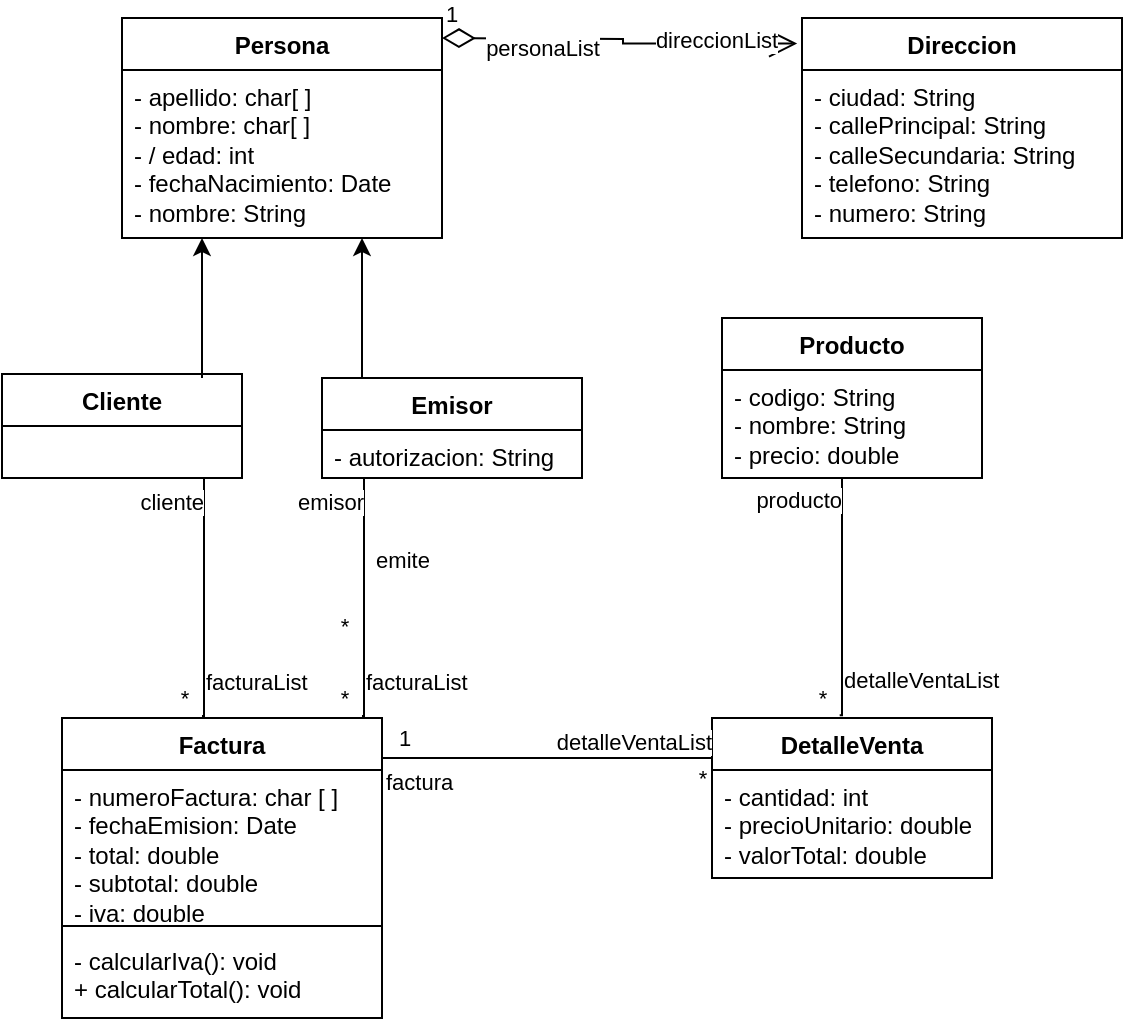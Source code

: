 <mxfile version="22.0.8" type="github">
  <diagram name="Página-1" id="kxIgqLKnhI_vOgzlAoR8">
    <mxGraphModel dx="1216" dy="499" grid="1" gridSize="10" guides="1" tooltips="1" connect="1" arrows="1" fold="1" page="1" pageScale="1" pageWidth="827" pageHeight="1169" math="0" shadow="0">
      <root>
        <mxCell id="0" />
        <mxCell id="1" parent="0" />
        <mxCell id="Hna9o7ilTbOxUqzcRnTb-1" value="Cliente" style="swimlane;fontStyle=1;align=center;verticalAlign=top;childLayout=stackLayout;horizontal=1;startSize=26;horizontalStack=0;resizeParent=1;resizeParentMax=0;resizeLast=0;collapsible=1;marginBottom=0;whiteSpace=wrap;html=1;" vertex="1" parent="1">
          <mxGeometry x="160" y="188" width="120" height="52" as="geometry" />
        </mxCell>
        <mxCell id="Hna9o7ilTbOxUqzcRnTb-5" value="Persona" style="swimlane;fontStyle=1;align=center;verticalAlign=top;childLayout=stackLayout;horizontal=1;startSize=26;horizontalStack=0;resizeParent=1;resizeParentMax=0;resizeLast=0;collapsible=1;marginBottom=0;whiteSpace=wrap;html=1;" vertex="1" parent="1">
          <mxGeometry x="220" y="10" width="160" height="110" as="geometry" />
        </mxCell>
        <mxCell id="Hna9o7ilTbOxUqzcRnTb-6" value="- apellido: char[ ]&lt;br&gt;- nombre: char[ ]&lt;br&gt;- / edad: int&lt;br&gt;- fechaNacimiento: Date&lt;br&gt;- nombre: String" style="text;strokeColor=none;fillColor=none;align=left;verticalAlign=top;spacingLeft=4;spacingRight=4;overflow=hidden;rotatable=0;points=[[0,0.5],[1,0.5]];portConstraint=eastwest;whiteSpace=wrap;html=1;" vertex="1" parent="Hna9o7ilTbOxUqzcRnTb-5">
          <mxGeometry y="26" width="160" height="84" as="geometry" />
        </mxCell>
        <mxCell id="Hna9o7ilTbOxUqzcRnTb-16" value="" style="endArrow=classic;html=1;rounded=0;" edge="1" parent="1">
          <mxGeometry width="50" height="50" relative="1" as="geometry">
            <mxPoint x="260" y="190" as="sourcePoint" />
            <mxPoint x="260" y="120" as="targetPoint" />
          </mxGeometry>
        </mxCell>
        <mxCell id="Hna9o7ilTbOxUqzcRnTb-18" value="" style="endArrow=classic;html=1;rounded=0;exitX=0.5;exitY=0;exitDx=0;exitDy=0;" edge="1" parent="1">
          <mxGeometry width="50" height="50" relative="1" as="geometry">
            <mxPoint x="340" y="200" as="sourcePoint" />
            <mxPoint x="340" y="120" as="targetPoint" />
          </mxGeometry>
        </mxCell>
        <mxCell id="Hna9o7ilTbOxUqzcRnTb-19" value="Direccion" style="swimlane;fontStyle=1;align=center;verticalAlign=top;childLayout=stackLayout;horizontal=1;startSize=26;horizontalStack=0;resizeParent=1;resizeParentMax=0;resizeLast=0;collapsible=1;marginBottom=0;whiteSpace=wrap;html=1;" vertex="1" parent="1">
          <mxGeometry x="560" y="10" width="160" height="110" as="geometry" />
        </mxCell>
        <mxCell id="Hna9o7ilTbOxUqzcRnTb-20" value="- ciudad: String&lt;br&gt;- callePrincipal: String&lt;br&gt;- calleSecundaria: String&lt;br&gt;- telefono: String&lt;br&gt;- numero: String" style="text;strokeColor=none;fillColor=none;align=left;verticalAlign=top;spacingLeft=4;spacingRight=4;overflow=hidden;rotatable=0;points=[[0,0.5],[1,0.5]];portConstraint=eastwest;whiteSpace=wrap;html=1;" vertex="1" parent="Hna9o7ilTbOxUqzcRnTb-19">
          <mxGeometry y="26" width="160" height="84" as="geometry" />
        </mxCell>
        <mxCell id="Hna9o7ilTbOxUqzcRnTb-25" value="1" style="endArrow=open;html=1;endSize=12;startArrow=diamondThin;startSize=14;startFill=0;edgeStyle=orthogonalEdgeStyle;align=left;verticalAlign=bottom;rounded=0;entryX=-0.015;entryY=0.116;entryDx=0;entryDy=0;entryPerimeter=0;" edge="1" parent="1" target="Hna9o7ilTbOxUqzcRnTb-19">
          <mxGeometry x="-1" y="3" relative="1" as="geometry">
            <mxPoint x="380" y="20" as="sourcePoint" />
            <mxPoint x="540" y="20" as="targetPoint" />
          </mxGeometry>
        </mxCell>
        <mxCell id="Hna9o7ilTbOxUqzcRnTb-26" value="personaList" style="edgeLabel;html=1;align=center;verticalAlign=middle;resizable=0;points=[];" vertex="1" connectable="0" parent="Hna9o7ilTbOxUqzcRnTb-25">
          <mxGeometry x="-0.461" y="-4" relative="1" as="geometry">
            <mxPoint x="1" as="offset" />
          </mxGeometry>
        </mxCell>
        <mxCell id="Hna9o7ilTbOxUqzcRnTb-27" value="direccionList" style="edgeLabel;html=1;align=center;verticalAlign=middle;resizable=0;points=[];" vertex="1" connectable="0" parent="Hna9o7ilTbOxUqzcRnTb-25">
          <mxGeometry x="0.562" y="2" relative="1" as="geometry">
            <mxPoint x="-1" as="offset" />
          </mxGeometry>
        </mxCell>
        <mxCell id="Hna9o7ilTbOxUqzcRnTb-28" value="Factura" style="swimlane;fontStyle=1;align=center;verticalAlign=top;childLayout=stackLayout;horizontal=1;startSize=26;horizontalStack=0;resizeParent=1;resizeParentMax=0;resizeLast=0;collapsible=1;marginBottom=0;whiteSpace=wrap;html=1;" vertex="1" parent="1">
          <mxGeometry x="190" y="360" width="160" height="150" as="geometry" />
        </mxCell>
        <mxCell id="Hna9o7ilTbOxUqzcRnTb-29" value="- numeroFactura: char [ ]&lt;br&gt;- fechaEmision: Date&lt;br&gt;- total: double&lt;br&gt;- subtotal: double&lt;br&gt;- iva: double" style="text;strokeColor=none;fillColor=none;align=left;verticalAlign=top;spacingLeft=4;spacingRight=4;overflow=hidden;rotatable=0;points=[[0,0.5],[1,0.5]];portConstraint=eastwest;whiteSpace=wrap;html=1;" vertex="1" parent="Hna9o7ilTbOxUqzcRnTb-28">
          <mxGeometry y="26" width="160" height="74" as="geometry" />
        </mxCell>
        <mxCell id="Hna9o7ilTbOxUqzcRnTb-30" value="" style="line;strokeWidth=1;fillColor=none;align=left;verticalAlign=middle;spacingTop=-1;spacingLeft=3;spacingRight=3;rotatable=0;labelPosition=right;points=[];portConstraint=eastwest;strokeColor=inherit;" vertex="1" parent="Hna9o7ilTbOxUqzcRnTb-28">
          <mxGeometry y="100" width="160" height="8" as="geometry" />
        </mxCell>
        <mxCell id="Hna9o7ilTbOxUqzcRnTb-31" value="- calcularIva(): void&lt;br&gt;+ calcularTotal(): void" style="text;strokeColor=none;fillColor=none;align=left;verticalAlign=top;spacingLeft=4;spacingRight=4;overflow=hidden;rotatable=0;points=[[0,0.5],[1,0.5]];portConstraint=eastwest;whiteSpace=wrap;html=1;" vertex="1" parent="Hna9o7ilTbOxUqzcRnTb-28">
          <mxGeometry y="108" width="160" height="42" as="geometry" />
        </mxCell>
        <mxCell id="Hna9o7ilTbOxUqzcRnTb-36" value="DetalleVenta" style="swimlane;fontStyle=1;align=center;verticalAlign=top;childLayout=stackLayout;horizontal=1;startSize=26;horizontalStack=0;resizeParent=1;resizeParentMax=0;resizeLast=0;collapsible=1;marginBottom=0;whiteSpace=wrap;html=1;" vertex="1" parent="1">
          <mxGeometry x="515" y="360" width="140" height="80" as="geometry" />
        </mxCell>
        <mxCell id="Hna9o7ilTbOxUqzcRnTb-37" value="- cantidad: int&lt;br&gt;- precioUnitario: double&lt;br&gt;- valorTotal: double" style="text;strokeColor=none;fillColor=none;align=left;verticalAlign=top;spacingLeft=4;spacingRight=4;overflow=hidden;rotatable=0;points=[[0,0.5],[1,0.5]];portConstraint=eastwest;whiteSpace=wrap;html=1;" vertex="1" parent="Hna9o7ilTbOxUqzcRnTb-36">
          <mxGeometry y="26" width="140" height="54" as="geometry" />
        </mxCell>
        <mxCell id="Hna9o7ilTbOxUqzcRnTb-34" value="Producto" style="swimlane;fontStyle=1;align=center;verticalAlign=top;childLayout=stackLayout;horizontal=1;startSize=26;horizontalStack=0;resizeParent=1;resizeParentMax=0;resizeLast=0;collapsible=1;marginBottom=0;whiteSpace=wrap;html=1;" vertex="1" parent="1">
          <mxGeometry x="520" y="160" width="130" height="80" as="geometry" />
        </mxCell>
        <mxCell id="Hna9o7ilTbOxUqzcRnTb-35" value="- codigo: String&lt;br&gt;- nombre: String&lt;br&gt;- precio: double" style="text;strokeColor=none;fillColor=none;align=left;verticalAlign=top;spacingLeft=4;spacingRight=4;overflow=hidden;rotatable=0;points=[[0,0.5],[1,0.5]];portConstraint=eastwest;whiteSpace=wrap;html=1;" vertex="1" parent="Hna9o7ilTbOxUqzcRnTb-34">
          <mxGeometry y="26" width="130" height="54" as="geometry" />
        </mxCell>
        <mxCell id="Hna9o7ilTbOxUqzcRnTb-42" value="" style="endArrow=none;html=1;edgeStyle=orthogonalEdgeStyle;rounded=0;exitX=0.456;exitY=-0.017;exitDx=0;exitDy=0;exitPerimeter=0;" edge="1" parent="1" source="Hna9o7ilTbOxUqzcRnTb-36">
          <mxGeometry relative="1" as="geometry">
            <mxPoint x="580" y="340" as="sourcePoint" />
            <mxPoint x="580" y="240" as="targetPoint" />
            <Array as="points">
              <mxPoint x="580" y="359" />
            </Array>
          </mxGeometry>
        </mxCell>
        <mxCell id="Hna9o7ilTbOxUqzcRnTb-43" value="detalleVentaList" style="edgeLabel;resizable=0;html=1;align=left;verticalAlign=bottom;" connectable="0" vertex="1" parent="Hna9o7ilTbOxUqzcRnTb-42">
          <mxGeometry x="-1" relative="1" as="geometry">
            <mxPoint y="-9" as="offset" />
          </mxGeometry>
        </mxCell>
        <mxCell id="Hna9o7ilTbOxUqzcRnTb-44" value="producto" style="edgeLabel;resizable=0;html=1;align=right;verticalAlign=bottom;" connectable="0" vertex="1" parent="Hna9o7ilTbOxUqzcRnTb-42">
          <mxGeometry x="1" relative="1" as="geometry">
            <mxPoint y="20" as="offset" />
          </mxGeometry>
        </mxCell>
        <mxCell id="Hna9o7ilTbOxUqzcRnTb-45" value="*" style="edgeLabel;html=1;align=center;verticalAlign=middle;resizable=0;points=[];" vertex="1" connectable="0" parent="Hna9o7ilTbOxUqzcRnTb-42">
          <mxGeometry x="-0.373" y="2" relative="1" as="geometry">
            <mxPoint x="-8" y="27" as="offset" />
          </mxGeometry>
        </mxCell>
        <mxCell id="Hna9o7ilTbOxUqzcRnTb-46" value="" style="endArrow=none;html=1;edgeStyle=orthogonalEdgeStyle;rounded=0;" edge="1" parent="1">
          <mxGeometry relative="1" as="geometry">
            <mxPoint x="350" y="380" as="sourcePoint" />
            <mxPoint x="515" y="380" as="targetPoint" />
            <Array as="points">
              <mxPoint x="415" y="380" />
              <mxPoint x="415" y="380" />
            </Array>
          </mxGeometry>
        </mxCell>
        <mxCell id="Hna9o7ilTbOxUqzcRnTb-47" value="factura" style="edgeLabel;resizable=0;html=1;align=left;verticalAlign=bottom;" connectable="0" vertex="1" parent="Hna9o7ilTbOxUqzcRnTb-46">
          <mxGeometry x="-1" relative="1" as="geometry">
            <mxPoint y="20" as="offset" />
          </mxGeometry>
        </mxCell>
        <mxCell id="Hna9o7ilTbOxUqzcRnTb-48" value="detalleVentaList" style="edgeLabel;resizable=0;html=1;align=right;verticalAlign=bottom;" connectable="0" vertex="1" parent="Hna9o7ilTbOxUqzcRnTb-46">
          <mxGeometry x="1" relative="1" as="geometry" />
        </mxCell>
        <mxCell id="Hna9o7ilTbOxUqzcRnTb-50" value="1" style="edgeLabel;html=1;align=center;verticalAlign=middle;resizable=0;points=[];" vertex="1" connectable="0" parent="Hna9o7ilTbOxUqzcRnTb-46">
          <mxGeometry x="-0.317" y="2" relative="1" as="geometry">
            <mxPoint x="-46" y="-8" as="offset" />
          </mxGeometry>
        </mxCell>
        <mxCell id="Hna9o7ilTbOxUqzcRnTb-53" value="*" style="edgeLabel;html=1;align=center;verticalAlign=middle;resizable=0;points=[];" vertex="1" connectable="0" parent="Hna9o7ilTbOxUqzcRnTb-46">
          <mxGeometry x="-0.13" relative="1" as="geometry">
            <mxPoint x="88" y="10" as="offset" />
          </mxGeometry>
        </mxCell>
        <mxCell id="Hna9o7ilTbOxUqzcRnTb-55" value="Emisor" style="swimlane;fontStyle=1;align=center;verticalAlign=top;childLayout=stackLayout;horizontal=1;startSize=26;horizontalStack=0;resizeParent=1;resizeParentMax=0;resizeLast=0;collapsible=1;marginBottom=0;whiteSpace=wrap;html=1;" vertex="1" parent="1">
          <mxGeometry x="320" y="190" width="130" height="50" as="geometry" />
        </mxCell>
        <mxCell id="Hna9o7ilTbOxUqzcRnTb-56" value="- autorizacion: String" style="text;strokeColor=none;fillColor=none;align=left;verticalAlign=top;spacingLeft=4;spacingRight=4;overflow=hidden;rotatable=0;points=[[0,0.5],[1,0.5]];portConstraint=eastwest;whiteSpace=wrap;html=1;" vertex="1" parent="Hna9o7ilTbOxUqzcRnTb-55">
          <mxGeometry y="26" width="130" height="24" as="geometry" />
        </mxCell>
        <mxCell id="Hna9o7ilTbOxUqzcRnTb-61" value="" style="endArrow=none;html=1;edgeStyle=orthogonalEdgeStyle;rounded=0;exitX=0.456;exitY=-0.017;exitDx=0;exitDy=0;exitPerimeter=0;" edge="1" parent="1">
          <mxGeometry relative="1" as="geometry">
            <mxPoint x="260" y="359" as="sourcePoint" />
            <mxPoint x="261" y="240" as="targetPoint" />
            <Array as="points">
              <mxPoint x="261" y="359" />
            </Array>
          </mxGeometry>
        </mxCell>
        <mxCell id="Hna9o7ilTbOxUqzcRnTb-62" value="facturaList" style="edgeLabel;resizable=0;html=1;align=left;verticalAlign=bottom;" connectable="0" vertex="1" parent="Hna9o7ilTbOxUqzcRnTb-61">
          <mxGeometry x="-1" relative="1" as="geometry">
            <mxPoint y="-9" as="offset" />
          </mxGeometry>
        </mxCell>
        <mxCell id="Hna9o7ilTbOxUqzcRnTb-63" value="cliente" style="edgeLabel;resizable=0;html=1;align=right;verticalAlign=bottom;" connectable="0" vertex="1" parent="Hna9o7ilTbOxUqzcRnTb-61">
          <mxGeometry x="1" relative="1" as="geometry">
            <mxPoint y="20" as="offset" />
          </mxGeometry>
        </mxCell>
        <mxCell id="Hna9o7ilTbOxUqzcRnTb-64" value="*" style="edgeLabel;html=1;align=center;verticalAlign=middle;resizable=0;points=[];" vertex="1" connectable="0" parent="Hna9o7ilTbOxUqzcRnTb-61">
          <mxGeometry x="-0.373" y="2" relative="1" as="geometry">
            <mxPoint x="-8" y="27" as="offset" />
          </mxGeometry>
        </mxCell>
        <mxCell id="Hna9o7ilTbOxUqzcRnTb-65" value="" style="endArrow=none;html=1;edgeStyle=orthogonalEdgeStyle;rounded=0;exitX=0.456;exitY=-0.017;exitDx=0;exitDy=0;exitPerimeter=0;" edge="1" parent="1">
          <mxGeometry relative="1" as="geometry">
            <mxPoint x="340" y="359" as="sourcePoint" />
            <mxPoint x="341" y="240" as="targetPoint" />
            <Array as="points">
              <mxPoint x="341" y="359" />
            </Array>
          </mxGeometry>
        </mxCell>
        <mxCell id="Hna9o7ilTbOxUqzcRnTb-66" value="facturaList" style="edgeLabel;resizable=0;html=1;align=left;verticalAlign=bottom;" connectable="0" vertex="1" parent="Hna9o7ilTbOxUqzcRnTb-65">
          <mxGeometry x="-1" relative="1" as="geometry">
            <mxPoint y="-9" as="offset" />
          </mxGeometry>
        </mxCell>
        <mxCell id="Hna9o7ilTbOxUqzcRnTb-67" value="emisor" style="edgeLabel;resizable=0;html=1;align=right;verticalAlign=bottom;" connectable="0" vertex="1" parent="Hna9o7ilTbOxUqzcRnTb-65">
          <mxGeometry x="1" relative="1" as="geometry">
            <mxPoint y="20" as="offset" />
          </mxGeometry>
        </mxCell>
        <mxCell id="Hna9o7ilTbOxUqzcRnTb-68" value="*" style="edgeLabel;html=1;align=center;verticalAlign=middle;resizable=0;points=[];" vertex="1" connectable="0" parent="Hna9o7ilTbOxUqzcRnTb-65">
          <mxGeometry x="-0.373" y="2" relative="1" as="geometry">
            <mxPoint x="-8" y="27" as="offset" />
          </mxGeometry>
        </mxCell>
        <mxCell id="Hna9o7ilTbOxUqzcRnTb-69" value="emite" style="edgeLabel;html=1;align=center;verticalAlign=middle;resizable=0;points=[];" vertex="1" connectable="0" parent="Hna9o7ilTbOxUqzcRnTb-65">
          <mxGeometry x="0.093" relative="1" as="geometry">
            <mxPoint x="19" y="-14" as="offset" />
          </mxGeometry>
        </mxCell>
        <mxCell id="Hna9o7ilTbOxUqzcRnTb-70" value="*" style="edgeLabel;html=1;align=center;verticalAlign=middle;resizable=0;points=[];" vertex="1" connectable="0" parent="Hna9o7ilTbOxUqzcRnTb-65">
          <mxGeometry x="-0.236" y="-3" relative="1" as="geometry">
            <mxPoint x="-13" as="offset" />
          </mxGeometry>
        </mxCell>
      </root>
    </mxGraphModel>
  </diagram>
</mxfile>
